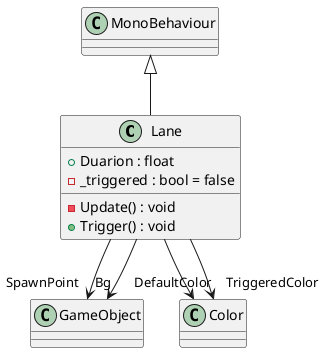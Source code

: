 @startuml
class Lane {
    + Duarion : float
    - _triggered : bool = false
    - Update() : void
    + Trigger() : void
}
MonoBehaviour <|-- Lane
Lane --> "SpawnPoint" GameObject
Lane --> "Bg" GameObject
Lane --> "DefaultColor" Color
Lane --> "TriggeredColor" Color
@enduml

